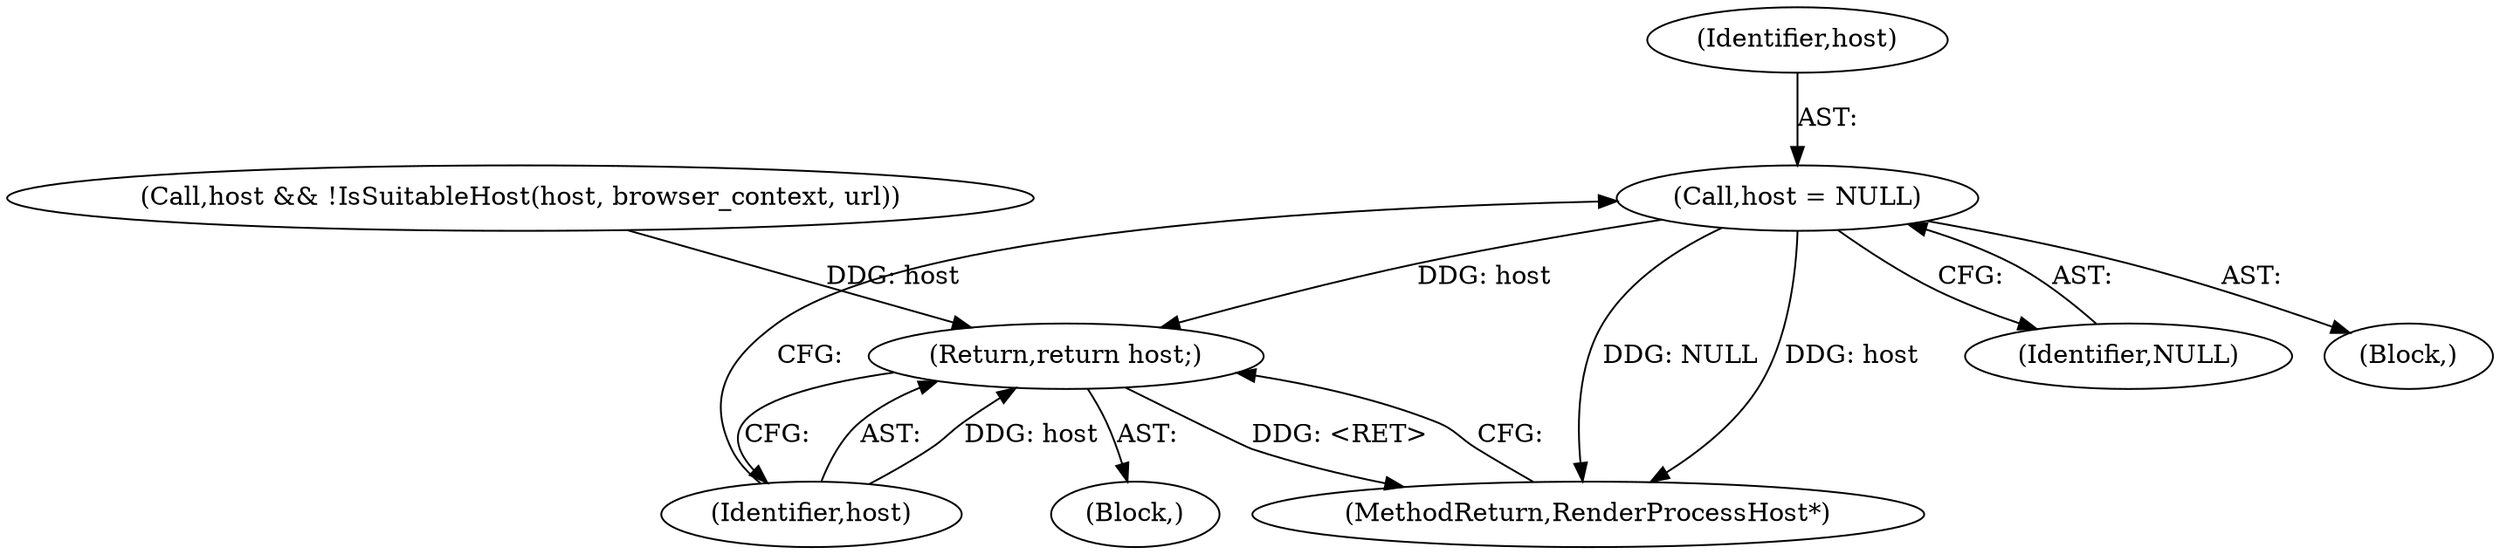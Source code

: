 digraph "0_Chrome_c3efb8738ab59766c88855ad62c812af78490c04@pointer" {
"1000136" [label="(Call,host = NULL)"];
"1000139" [label="(Return,return host;)"];
"1000139" [label="(Return,return host;)"];
"1000137" [label="(Identifier,host)"];
"1000123" [label="(Call,host && !IsSuitableHost(host, browser_context, url))"];
"1000140" [label="(Identifier,host)"];
"1000138" [label="(Identifier,NULL)"];
"1000136" [label="(Call,host = NULL)"];
"1000107" [label="(Block,)"];
"1000130" [label="(Block,)"];
"1000141" [label="(MethodReturn,RenderProcessHost*)"];
"1000136" -> "1000130"  [label="AST: "];
"1000136" -> "1000138"  [label="CFG: "];
"1000137" -> "1000136"  [label="AST: "];
"1000138" -> "1000136"  [label="AST: "];
"1000140" -> "1000136"  [label="CFG: "];
"1000136" -> "1000141"  [label="DDG: NULL"];
"1000136" -> "1000141"  [label="DDG: host"];
"1000136" -> "1000139"  [label="DDG: host"];
"1000139" -> "1000107"  [label="AST: "];
"1000139" -> "1000140"  [label="CFG: "];
"1000140" -> "1000139"  [label="AST: "];
"1000141" -> "1000139"  [label="CFG: "];
"1000139" -> "1000141"  [label="DDG: <RET>"];
"1000140" -> "1000139"  [label="DDG: host"];
"1000123" -> "1000139"  [label="DDG: host"];
}
